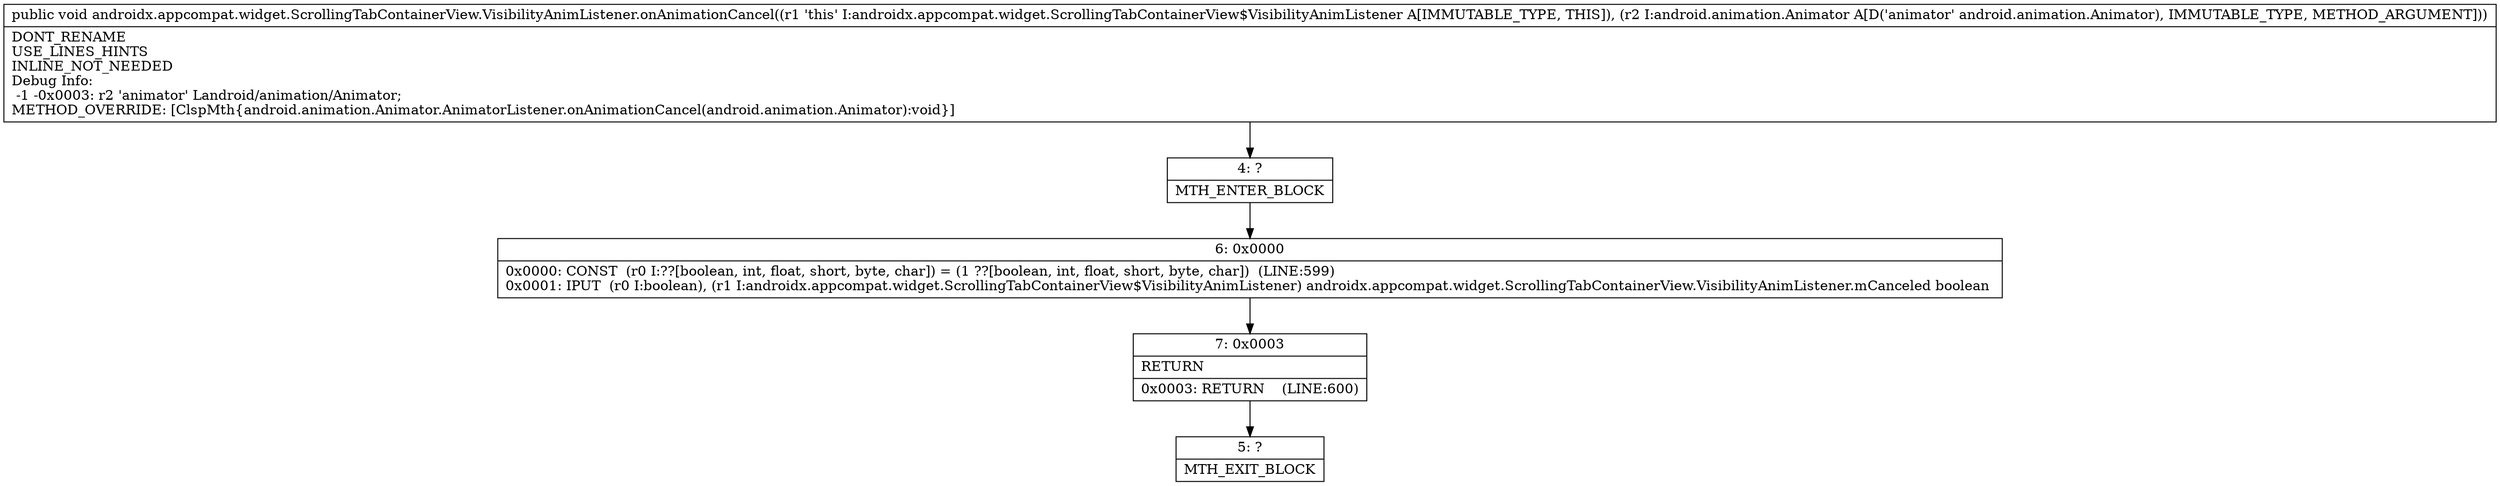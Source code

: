 digraph "CFG forandroidx.appcompat.widget.ScrollingTabContainerView.VisibilityAnimListener.onAnimationCancel(Landroid\/animation\/Animator;)V" {
Node_4 [shape=record,label="{4\:\ ?|MTH_ENTER_BLOCK\l}"];
Node_6 [shape=record,label="{6\:\ 0x0000|0x0000: CONST  (r0 I:??[boolean, int, float, short, byte, char]) = (1 ??[boolean, int, float, short, byte, char])  (LINE:599)\l0x0001: IPUT  (r0 I:boolean), (r1 I:androidx.appcompat.widget.ScrollingTabContainerView$VisibilityAnimListener) androidx.appcompat.widget.ScrollingTabContainerView.VisibilityAnimListener.mCanceled boolean \l}"];
Node_7 [shape=record,label="{7\:\ 0x0003|RETURN\l|0x0003: RETURN    (LINE:600)\l}"];
Node_5 [shape=record,label="{5\:\ ?|MTH_EXIT_BLOCK\l}"];
MethodNode[shape=record,label="{public void androidx.appcompat.widget.ScrollingTabContainerView.VisibilityAnimListener.onAnimationCancel((r1 'this' I:androidx.appcompat.widget.ScrollingTabContainerView$VisibilityAnimListener A[IMMUTABLE_TYPE, THIS]), (r2 I:android.animation.Animator A[D('animator' android.animation.Animator), IMMUTABLE_TYPE, METHOD_ARGUMENT]))  | DONT_RENAME\lUSE_LINES_HINTS\lINLINE_NOT_NEEDED\lDebug Info:\l  \-1 \-0x0003: r2 'animator' Landroid\/animation\/Animator;\lMETHOD_OVERRIDE: [ClspMth\{android.animation.Animator.AnimatorListener.onAnimationCancel(android.animation.Animator):void\}]\l}"];
MethodNode -> Node_4;Node_4 -> Node_6;
Node_6 -> Node_7;
Node_7 -> Node_5;
}

